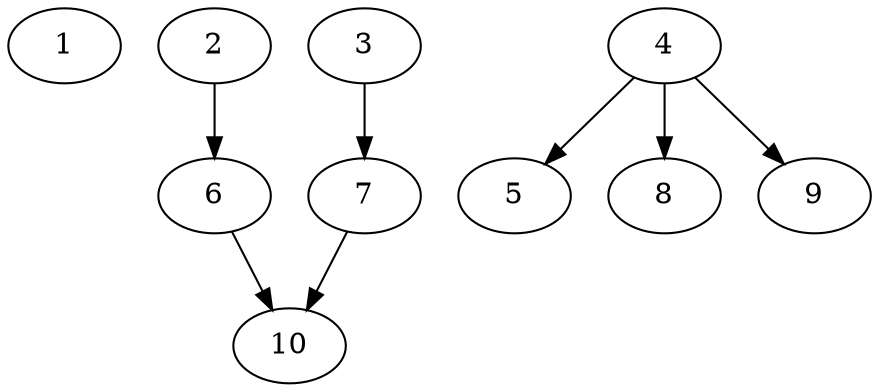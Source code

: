 // DAG automatically generated by daggen at Thu Oct  3 13:58:05 2019
// ./daggen --dot -n 10 --ccr 0.3 --fat 0.7 --regular 0.7 --density 0.7 --mindata 5242880 --maxdata 52428800 
digraph G {
  1 [size="29412693", alpha="0.02", expect_size="8823808"] 
  2 [size="134792533", alpha="0.17", expect_size="40437760"] 
  2 -> 6 [size ="40437760"]
  3 [size="76588373", alpha="0.08", expect_size="22976512"] 
  3 -> 7 [size ="22976512"]
  4 [size="152087893", alpha="0.14", expect_size="45626368"] 
  4 -> 5 [size ="45626368"]
  4 -> 8 [size ="45626368"]
  4 -> 9 [size ="45626368"]
  5 [size="149278720", alpha="0.18", expect_size="44783616"] 
  6 [size="157385387", alpha="0.16", expect_size="47215616"] 
  6 -> 10 [size ="47215616"]
  7 [size="143889067", alpha="0.18", expect_size="43166720"] 
  7 -> 10 [size ="43166720"]
  8 [size="92416000", alpha="0.20", expect_size="27724800"] 
  9 [size="18769920", alpha="0.01", expect_size="5630976"] 
  10 [size="170813440", alpha="0.15", expect_size="51244032"] 
}

